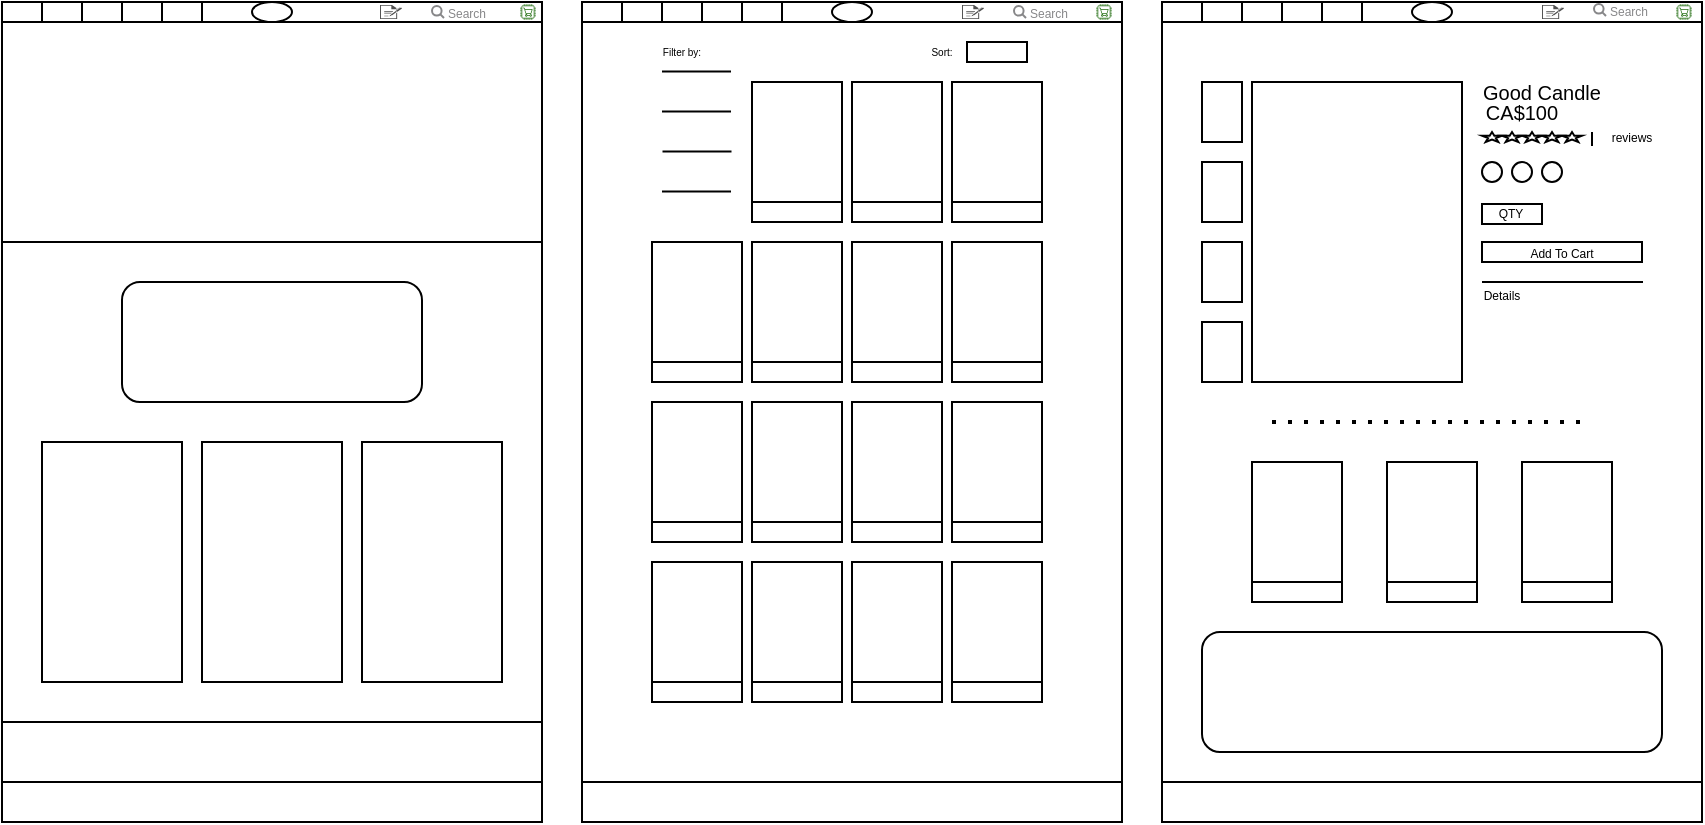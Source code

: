 <mxfile version="14.1.8" type="device"><diagram id="QUbkXgbtfUxg1pbjJupT" name="Page-1"><mxGraphModel dx="1053" dy="493" grid="1" gridSize="10" guides="1" tooltips="1" connect="1" arrows="1" fold="1" page="1" pageScale="1" pageWidth="850" pageHeight="1100" math="0" shadow="0"><root><mxCell id="0"/><mxCell id="1" parent="0"/><mxCell id="FkAsDGkR7-5PiizPqTvO-2" value="" style="rounded=0;whiteSpace=wrap;html=1;" parent="1" vertex="1"><mxGeometry x="300" y="60" width="270" height="410" as="geometry"/></mxCell><mxCell id="FkAsDGkR7-5PiizPqTvO-3" value="" style="rounded=0;whiteSpace=wrap;html=1;" parent="1" vertex="1"><mxGeometry x="300" y="60" width="270" height="10" as="geometry"/></mxCell><mxCell id="FkAsDGkR7-5PiizPqTvO-5" value="" style="rounded=0;whiteSpace=wrap;html=1;" parent="1" vertex="1"><mxGeometry x="300" y="60" width="20" height="10" as="geometry"/></mxCell><mxCell id="FkAsDGkR7-5PiizPqTvO-9" value="" style="rounded=0;whiteSpace=wrap;html=1;" parent="1" vertex="1"><mxGeometry x="320" y="60" width="20" height="10" as="geometry"/></mxCell><mxCell id="FkAsDGkR7-5PiizPqTvO-10" value="" style="rounded=0;whiteSpace=wrap;html=1;" parent="1" vertex="1"><mxGeometry x="360" y="60" width="20" height="10" as="geometry"/></mxCell><mxCell id="FkAsDGkR7-5PiizPqTvO-11" value="" style="rounded=0;whiteSpace=wrap;html=1;" parent="1" vertex="1"><mxGeometry x="380" y="60" width="20" height="10" as="geometry"/></mxCell><mxCell id="FkAsDGkR7-5PiizPqTvO-14" value="" style="ellipse;whiteSpace=wrap;html=1;" parent="1" vertex="1"><mxGeometry x="425" y="60" width="20" height="10" as="geometry"/></mxCell><mxCell id="FkAsDGkR7-5PiizPqTvO-22" value="" style="rounded=0;whiteSpace=wrap;html=1;" parent="1" vertex="1"><mxGeometry x="385" y="100" width="45" height="70" as="geometry"/></mxCell><mxCell id="FkAsDGkR7-5PiizPqTvO-24" value="" style="rounded=0;whiteSpace=wrap;html=1;" parent="1" vertex="1"><mxGeometry x="300" y="450" width="270" height="20" as="geometry"/></mxCell><mxCell id="FkAsDGkR7-5PiizPqTvO-30" value="" style="rounded=0;whiteSpace=wrap;html=1;" parent="1" vertex="1"><mxGeometry x="10" y="60" width="270" height="410" as="geometry"/></mxCell><mxCell id="FkAsDGkR7-5PiizPqTvO-31" value="" style="rounded=0;whiteSpace=wrap;html=1;" parent="1" vertex="1"><mxGeometry x="10" y="60" width="270" height="10" as="geometry"/></mxCell><mxCell id="FkAsDGkR7-5PiizPqTvO-32" value="" style="rounded=0;whiteSpace=wrap;html=1;" parent="1" vertex="1"><mxGeometry x="10" y="60" width="20" height="10" as="geometry"/></mxCell><mxCell id="FkAsDGkR7-5PiizPqTvO-33" value="" style="rounded=0;whiteSpace=wrap;html=1;" parent="1" vertex="1"><mxGeometry x="30" y="60" width="20" height="10" as="geometry"/></mxCell><mxCell id="FkAsDGkR7-5PiizPqTvO-34" value="" style="rounded=0;whiteSpace=wrap;html=1;" parent="1" vertex="1"><mxGeometry x="70" y="60" width="20" height="10" as="geometry"/></mxCell><mxCell id="FkAsDGkR7-5PiizPqTvO-35" value="" style="rounded=0;whiteSpace=wrap;html=1;" parent="1" vertex="1"><mxGeometry x="90" y="60" width="20" height="10" as="geometry"/></mxCell><mxCell id="FkAsDGkR7-5PiizPqTvO-36" value="" style="ellipse;whiteSpace=wrap;html=1;" parent="1" vertex="1"><mxGeometry x="135" y="60" width="20" height="10" as="geometry"/></mxCell><mxCell id="FkAsDGkR7-5PiizPqTvO-38" value="" style="rounded=0;whiteSpace=wrap;html=1;" parent="1" vertex="1"><mxGeometry x="10" y="70" width="270" height="110" as="geometry"/></mxCell><mxCell id="FkAsDGkR7-5PiizPqTvO-39" value="" style="rounded=1;whiteSpace=wrap;html=1;" parent="1" vertex="1"><mxGeometry x="70" y="200" width="150" height="60" as="geometry"/></mxCell><mxCell id="FkAsDGkR7-5PiizPqTvO-40" value="" style="rounded=0;whiteSpace=wrap;html=1;" parent="1" vertex="1"><mxGeometry x="30" y="280" width="70" height="120" as="geometry"/></mxCell><mxCell id="FkAsDGkR7-5PiizPqTvO-41" value="" style="rounded=0;whiteSpace=wrap;html=1;" parent="1" vertex="1"><mxGeometry x="110" y="280" width="70" height="120" as="geometry"/></mxCell><mxCell id="FkAsDGkR7-5PiizPqTvO-42" value="" style="rounded=0;whiteSpace=wrap;html=1;" parent="1" vertex="1"><mxGeometry x="190" y="280" width="70" height="120" as="geometry"/></mxCell><mxCell id="FkAsDGkR7-5PiizPqTvO-43" value="" style="rounded=0;whiteSpace=wrap;html=1;" parent="1" vertex="1"><mxGeometry x="10" y="450" width="270" height="20" as="geometry"/></mxCell><mxCell id="FkAsDGkR7-5PiizPqTvO-44" value="" style="rounded=0;whiteSpace=wrap;html=1;" parent="1" vertex="1"><mxGeometry x="590" y="60" width="270" height="410" as="geometry"/></mxCell><mxCell id="FkAsDGkR7-5PiizPqTvO-45" value="" style="rounded=0;whiteSpace=wrap;html=1;" parent="1" vertex="1"><mxGeometry x="590" y="60" width="270" height="10" as="geometry"/></mxCell><mxCell id="FkAsDGkR7-5PiizPqTvO-46" value="" style="rounded=0;whiteSpace=wrap;html=1;" parent="1" vertex="1"><mxGeometry x="590" y="60" width="20" height="10" as="geometry"/></mxCell><mxCell id="FkAsDGkR7-5PiizPqTvO-47" value="" style="rounded=0;whiteSpace=wrap;html=1;" parent="1" vertex="1"><mxGeometry x="610" y="60" width="20" height="10" as="geometry"/></mxCell><mxCell id="FkAsDGkR7-5PiizPqTvO-48" value="" style="rounded=0;whiteSpace=wrap;html=1;" parent="1" vertex="1"><mxGeometry x="650" y="60" width="20" height="10" as="geometry"/></mxCell><mxCell id="FkAsDGkR7-5PiizPqTvO-49" value="" style="rounded=0;whiteSpace=wrap;html=1;" parent="1" vertex="1"><mxGeometry x="670" y="60" width="20" height="10" as="geometry"/></mxCell><mxCell id="FkAsDGkR7-5PiizPqTvO-50" value="" style="ellipse;whiteSpace=wrap;html=1;" parent="1" vertex="1"><mxGeometry x="715" y="60" width="20" height="10" as="geometry"/></mxCell><mxCell id="FkAsDGkR7-5PiizPqTvO-54" value="" style="rounded=0;whiteSpace=wrap;html=1;" parent="1" vertex="1"><mxGeometry x="635" y="100" width="105" height="150" as="geometry"/></mxCell><mxCell id="FkAsDGkR7-5PiizPqTvO-55" value="" style="rounded=0;whiteSpace=wrap;html=1;" parent="1" vertex="1"><mxGeometry x="610" y="100" width="20" height="30" as="geometry"/></mxCell><mxCell id="FkAsDGkR7-5PiizPqTvO-57" value="" style="rounded=0;whiteSpace=wrap;html=1;" parent="1" vertex="1"><mxGeometry x="590" y="450" width="270" height="20" as="geometry"/></mxCell><mxCell id="FkAsDGkR7-5PiizPqTvO-64" value="" style="endArrow=none;html=1;" parent="1" edge="1"><mxGeometry width="50" height="50" relative="1" as="geometry"><mxPoint x="340" y="154.76" as="sourcePoint"/><mxPoint x="374.5" y="154.76" as="targetPoint"/></mxGeometry></mxCell><mxCell id="FkAsDGkR7-5PiizPqTvO-66" value="" style="endArrow=none;html=1;" parent="1" edge="1"><mxGeometry width="50" height="50" relative="1" as="geometry"><mxPoint x="340" y="114.76" as="sourcePoint"/><mxPoint x="374.5" y="114.76" as="targetPoint"/></mxGeometry></mxCell><mxCell id="FkAsDGkR7-5PiizPqTvO-67" value="" style="endArrow=none;html=1;" parent="1" edge="1"><mxGeometry width="50" height="50" relative="1" as="geometry"><mxPoint x="340.25" y="134.76" as="sourcePoint"/><mxPoint x="374.75" y="134.76" as="targetPoint"/></mxGeometry></mxCell><mxCell id="FkAsDGkR7-5PiizPqTvO-68" value="" style="endArrow=none;html=1;" parent="1" edge="1"><mxGeometry width="50" height="50" relative="1" as="geometry"><mxPoint x="340" y="94.76" as="sourcePoint"/><mxPoint x="374.5" y="94.76" as="targetPoint"/></mxGeometry></mxCell><mxCell id="FkAsDGkR7-5PiizPqTvO-71" value="" style="rounded=0;whiteSpace=wrap;html=1;" parent="1" vertex="1"><mxGeometry x="435" y="100" width="45" height="70" as="geometry"/></mxCell><mxCell id="FkAsDGkR7-5PiizPqTvO-72" value="" style="rounded=0;whiteSpace=wrap;html=1;" parent="1" vertex="1"><mxGeometry x="485" y="100" width="45" height="70" as="geometry"/></mxCell><mxCell id="FkAsDGkR7-5PiizPqTvO-73" value="" style="rounded=0;whiteSpace=wrap;html=1;" parent="1" vertex="1"><mxGeometry x="385" y="160" width="45" height="10" as="geometry"/></mxCell><mxCell id="FkAsDGkR7-5PiizPqTvO-74" value="" style="rounded=0;whiteSpace=wrap;html=1;" parent="1" vertex="1"><mxGeometry x="485" y="160" width="45" height="10" as="geometry"/></mxCell><mxCell id="FkAsDGkR7-5PiizPqTvO-75" value="" style="rounded=0;whiteSpace=wrap;html=1;" parent="1" vertex="1"><mxGeometry x="435" y="160" width="45" height="10" as="geometry"/></mxCell><mxCell id="FkAsDGkR7-5PiizPqTvO-76" value="" style="rounded=0;whiteSpace=wrap;html=1;" parent="1" vertex="1"><mxGeometry x="385" y="180" width="45" height="70" as="geometry"/></mxCell><mxCell id="FkAsDGkR7-5PiizPqTvO-77" value="" style="rounded=0;whiteSpace=wrap;html=1;" parent="1" vertex="1"><mxGeometry x="385" y="240" width="45" height="10" as="geometry"/></mxCell><mxCell id="FkAsDGkR7-5PiizPqTvO-78" value="" style="rounded=0;whiteSpace=wrap;html=1;" parent="1" vertex="1"><mxGeometry x="435" y="180" width="45" height="70" as="geometry"/></mxCell><mxCell id="FkAsDGkR7-5PiizPqTvO-79" value="" style="rounded=0;whiteSpace=wrap;html=1;" parent="1" vertex="1"><mxGeometry x="435" y="240" width="45" height="10" as="geometry"/></mxCell><mxCell id="FkAsDGkR7-5PiizPqTvO-80" value="" style="rounded=0;whiteSpace=wrap;html=1;" parent="1" vertex="1"><mxGeometry x="485" y="180" width="45" height="70" as="geometry"/></mxCell><mxCell id="FkAsDGkR7-5PiizPqTvO-81" value="" style="rounded=0;whiteSpace=wrap;html=1;" parent="1" vertex="1"><mxGeometry x="485" y="240" width="45" height="10" as="geometry"/></mxCell><mxCell id="FkAsDGkR7-5PiizPqTvO-82" value="&lt;font style=&quot;font-size: 5px&quot;&gt;Filter by:&lt;/font&gt;" style="text;html=1;strokeColor=none;fillColor=none;align=center;verticalAlign=middle;whiteSpace=wrap;rounded=0;" parent="1" vertex="1"><mxGeometry x="320" y="75" width="60" height="15" as="geometry"/></mxCell><mxCell id="FkAsDGkR7-5PiizPqTvO-84" value="" style="rounded=0;whiteSpace=wrap;html=1;" parent="1" vertex="1"><mxGeometry x="492.5" y="80" width="30" height="10" as="geometry"/></mxCell><mxCell id="FkAsDGkR7-5PiizPqTvO-86" value="&lt;span style=&quot;font-size: 5px&quot;&gt;Sort:&lt;/span&gt;" style="text;html=1;strokeColor=none;fillColor=none;align=center;verticalAlign=middle;whiteSpace=wrap;rounded=0;" parent="1" vertex="1"><mxGeometry x="450" y="75" width="60" height="15" as="geometry"/></mxCell><mxCell id="FkAsDGkR7-5PiizPqTvO-88" value="" style="rounded=0;whiteSpace=wrap;html=1;" parent="1" vertex="1"><mxGeometry x="385" y="260" width="45" height="70" as="geometry"/></mxCell><mxCell id="FkAsDGkR7-5PiizPqTvO-89" value="" style="rounded=0;whiteSpace=wrap;html=1;" parent="1" vertex="1"><mxGeometry x="385" y="320" width="45" height="10" as="geometry"/></mxCell><mxCell id="FkAsDGkR7-5PiizPqTvO-90" value="" style="rounded=0;whiteSpace=wrap;html=1;" parent="1" vertex="1"><mxGeometry x="435" y="260" width="45" height="70" as="geometry"/></mxCell><mxCell id="FkAsDGkR7-5PiizPqTvO-91" value="" style="rounded=0;whiteSpace=wrap;html=1;" parent="1" vertex="1"><mxGeometry x="435" y="320" width="45" height="10" as="geometry"/></mxCell><mxCell id="FkAsDGkR7-5PiizPqTvO-92" value="" style="rounded=0;whiteSpace=wrap;html=1;" parent="1" vertex="1"><mxGeometry x="485" y="260" width="45" height="70" as="geometry"/></mxCell><mxCell id="FkAsDGkR7-5PiizPqTvO-93" value="" style="rounded=0;whiteSpace=wrap;html=1;" parent="1" vertex="1"><mxGeometry x="485" y="320" width="45" height="10" as="geometry"/></mxCell><mxCell id="FkAsDGkR7-5PiizPqTvO-94" value="" style="rounded=0;whiteSpace=wrap;html=1;" parent="1" vertex="1"><mxGeometry x="385" y="340" width="45" height="70" as="geometry"/></mxCell><mxCell id="FkAsDGkR7-5PiizPqTvO-95" value="" style="rounded=0;whiteSpace=wrap;html=1;" parent="1" vertex="1"><mxGeometry x="385" y="400" width="45" height="10" as="geometry"/></mxCell><mxCell id="FkAsDGkR7-5PiizPqTvO-96" value="" style="rounded=0;whiteSpace=wrap;html=1;" parent="1" vertex="1"><mxGeometry x="435" y="340" width="45" height="70" as="geometry"/></mxCell><mxCell id="FkAsDGkR7-5PiizPqTvO-97" value="" style="rounded=0;whiteSpace=wrap;html=1;" parent="1" vertex="1"><mxGeometry x="435" y="400" width="45" height="10" as="geometry"/></mxCell><mxCell id="FkAsDGkR7-5PiizPqTvO-98" value="" style="rounded=0;whiteSpace=wrap;html=1;" parent="1" vertex="1"><mxGeometry x="485" y="340" width="45" height="70" as="geometry"/></mxCell><mxCell id="FkAsDGkR7-5PiizPqTvO-99" value="" style="rounded=0;whiteSpace=wrap;html=1;" parent="1" vertex="1"><mxGeometry x="485" y="400" width="45" height="10" as="geometry"/></mxCell><mxCell id="FkAsDGkR7-5PiizPqTvO-100" value="" style="rounded=0;whiteSpace=wrap;html=1;" parent="1" vertex="1"><mxGeometry x="610" y="140" width="20" height="30" as="geometry"/></mxCell><mxCell id="FkAsDGkR7-5PiizPqTvO-101" value="" style="rounded=0;whiteSpace=wrap;html=1;" parent="1" vertex="1"><mxGeometry x="610" y="180" width="20" height="30" as="geometry"/></mxCell><mxCell id="FkAsDGkR7-5PiizPqTvO-102" value="" style="rounded=0;whiteSpace=wrap;html=1;" parent="1" vertex="1"><mxGeometry x="610" y="220" width="20" height="30" as="geometry"/></mxCell><mxCell id="FkAsDGkR7-5PiizPqTvO-103" value="&lt;font style=&quot;font-size: 10px&quot;&gt;Good Candle&lt;/font&gt;" style="text;html=1;strokeColor=none;fillColor=none;align=center;verticalAlign=middle;whiteSpace=wrap;rounded=0;" parent="1" vertex="1"><mxGeometry x="740" y="100" width="80" height="10" as="geometry"/></mxCell><mxCell id="FkAsDGkR7-5PiizPqTvO-105" value="&lt;font style=&quot;font-size: 10px&quot;&gt;CA$100&lt;/font&gt;" style="text;html=1;strokeColor=none;fillColor=none;align=center;verticalAlign=middle;whiteSpace=wrap;rounded=0;" parent="1" vertex="1"><mxGeometry x="750" y="110" width="40" height="10" as="geometry"/></mxCell><mxCell id="FkAsDGkR7-5PiizPqTvO-107" value="" style="rounded=0;whiteSpace=wrap;html=1;" parent="1" vertex="1"><mxGeometry x="635" y="290" width="45" height="70" as="geometry"/></mxCell><mxCell id="FkAsDGkR7-5PiizPqTvO-108" value="" style="rounded=0;whiteSpace=wrap;html=1;" parent="1" vertex="1"><mxGeometry x="635" y="350" width="45" height="10" as="geometry"/></mxCell><mxCell id="FkAsDGkR7-5PiizPqTvO-110" value="" style="endArrow=none;dashed=1;html=1;dashPattern=1 3;strokeWidth=2;" parent="1" edge="1"><mxGeometry width="50" height="50" relative="1" as="geometry"><mxPoint x="645" y="270" as="sourcePoint"/><mxPoint x="805" y="270" as="targetPoint"/></mxGeometry></mxCell><mxCell id="FkAsDGkR7-5PiizPqTvO-112" value="" style="rounded=0;whiteSpace=wrap;html=1;" parent="1" vertex="1"><mxGeometry x="702.5" y="290" width="45" height="70" as="geometry"/></mxCell><mxCell id="FkAsDGkR7-5PiizPqTvO-113" value="" style="rounded=0;whiteSpace=wrap;html=1;" parent="1" vertex="1"><mxGeometry x="702.5" y="350" width="45" height="10" as="geometry"/></mxCell><mxCell id="FkAsDGkR7-5PiizPqTvO-114" value="" style="rounded=0;whiteSpace=wrap;html=1;" parent="1" vertex="1"><mxGeometry x="770" y="290" width="45" height="70" as="geometry"/></mxCell><mxCell id="FkAsDGkR7-5PiizPqTvO-115" value="" style="rounded=0;whiteSpace=wrap;html=1;" parent="1" vertex="1"><mxGeometry x="770" y="350" width="45" height="10" as="geometry"/></mxCell><mxCell id="FkAsDGkR7-5PiizPqTvO-118" value="" style="rounded=1;whiteSpace=wrap;html=1;" parent="1" vertex="1"><mxGeometry x="610" y="375" width="230" height="60" as="geometry"/></mxCell><mxCell id="FkAsDGkR7-5PiizPqTvO-119" value="" style="rounded=0;whiteSpace=wrap;html=1;" parent="1" vertex="1"><mxGeometry x="10" y="420" width="270" height="30" as="geometry"/></mxCell><mxCell id="FkAsDGkR7-5PiizPqTvO-120" value="" style="verticalLabelPosition=bottom;verticalAlign=top;html=1;shape=mxgraph.basic.star" parent="1" vertex="1"><mxGeometry x="750" y="125" width="10" height="5" as="geometry"/></mxCell><mxCell id="FkAsDGkR7-5PiizPqTvO-121" value="" style="verticalLabelPosition=bottom;verticalAlign=top;html=1;shape=mxgraph.basic.star" parent="1" vertex="1"><mxGeometry x="760" y="125" width="10" height="5" as="geometry"/></mxCell><mxCell id="FkAsDGkR7-5PiizPqTvO-122" value="" style="verticalLabelPosition=bottom;verticalAlign=top;html=1;shape=mxgraph.basic.star" parent="1" vertex="1"><mxGeometry x="770" y="125" width="10" height="5" as="geometry"/></mxCell><mxCell id="FkAsDGkR7-5PiizPqTvO-124" value="" style="verticalLabelPosition=bottom;verticalAlign=top;html=1;shape=mxgraph.basic.star" parent="1" vertex="1"><mxGeometry x="790" y="125" width="10" height="5" as="geometry"/></mxCell><mxCell id="FkAsDGkR7-5PiizPqTvO-125" value="" style="verticalLabelPosition=bottom;verticalAlign=top;html=1;shape=mxgraph.basic.star" parent="1" vertex="1"><mxGeometry x="780" y="125" width="10" height="5" as="geometry"/></mxCell><mxCell id="FkAsDGkR7-5PiizPqTvO-128" value="" style="endArrow=none;html=1;" parent="1" edge="1"><mxGeometry width="50" height="50" relative="1" as="geometry"><mxPoint x="805" y="132" as="sourcePoint"/><mxPoint x="805" y="125" as="targetPoint"/></mxGeometry></mxCell><mxCell id="FkAsDGkR7-5PiizPqTvO-129" value="&lt;font style=&quot;font-size: 6px&quot;&gt;reviews&lt;/font&gt;" style="text;html=1;strokeColor=none;fillColor=none;align=center;verticalAlign=middle;whiteSpace=wrap;rounded=0;" parent="1" vertex="1"><mxGeometry x="815" y="122.5" width="20" height="7.5" as="geometry"/></mxCell><mxCell id="FkAsDGkR7-5PiizPqTvO-130" value="" style="rounded=0;whiteSpace=wrap;html=1;" parent="1" vertex="1"><mxGeometry x="750" y="161" width="30" height="10" as="geometry"/></mxCell><mxCell id="FkAsDGkR7-5PiizPqTvO-131" value="&lt;span style=&quot;font-size: 6px&quot;&gt;QTY&lt;/span&gt;" style="text;html=1;strokeColor=none;fillColor=none;align=center;verticalAlign=middle;whiteSpace=wrap;rounded=0;" parent="1" vertex="1"><mxGeometry x="752" y="160" width="25" height="7.5" as="geometry"/></mxCell><mxCell id="FkAsDGkR7-5PiizPqTvO-134" value="" style="rounded=0;whiteSpace=wrap;html=1;" parent="1" vertex="1"><mxGeometry x="750" y="180" width="80" height="10" as="geometry"/></mxCell><mxCell id="FkAsDGkR7-5PiizPqTvO-135" value="&lt;span style=&quot;font-size: 6px&quot;&gt;Add To Cart&lt;/span&gt;" style="text;html=1;strokeColor=none;fillColor=none;align=center;verticalAlign=middle;whiteSpace=wrap;rounded=0;" parent="1" vertex="1"><mxGeometry x="766.25" y="184" width="47.5" as="geometry"/></mxCell><mxCell id="FkAsDGkR7-5PiizPqTvO-136" value="" style="ellipse;whiteSpace=wrap;html=1;aspect=fixed;" parent="1" vertex="1"><mxGeometry x="750" y="140" width="10" height="10" as="geometry"/></mxCell><mxCell id="FkAsDGkR7-5PiizPqTvO-137" value="" style="ellipse;whiteSpace=wrap;html=1;aspect=fixed;" parent="1" vertex="1"><mxGeometry x="765" y="140" width="10" height="10" as="geometry"/></mxCell><mxCell id="FkAsDGkR7-5PiizPqTvO-138" value="" style="ellipse;whiteSpace=wrap;html=1;aspect=fixed;" parent="1" vertex="1"><mxGeometry x="780" y="140" width="10" height="10" as="geometry"/></mxCell><mxCell id="FkAsDGkR7-5PiizPqTvO-139" value="" style="endArrow=none;html=1;" parent="1" edge="1"><mxGeometry width="50" height="50" relative="1" as="geometry"><mxPoint x="750" y="200" as="sourcePoint"/><mxPoint x="830.5" y="200" as="targetPoint"/></mxGeometry></mxCell><mxCell id="FkAsDGkR7-5PiizPqTvO-140" value="&lt;span style=&quot;font-size: 6px&quot;&gt;Details&lt;/span&gt;" style="text;html=1;strokeColor=none;fillColor=none;align=center;verticalAlign=middle;whiteSpace=wrap;rounded=0;" parent="1" vertex="1"><mxGeometry x="740" y="205" width="40" as="geometry"/></mxCell><mxCell id="FkAsDGkR7-5PiizPqTvO-142" value="" style="rounded=0;whiteSpace=wrap;html=1;" parent="1" vertex="1"><mxGeometry x="335" y="180" width="45" height="70" as="geometry"/></mxCell><mxCell id="FkAsDGkR7-5PiizPqTvO-143" value="" style="rounded=0;whiteSpace=wrap;html=1;" parent="1" vertex="1"><mxGeometry x="335" y="240" width="45" height="10" as="geometry"/></mxCell><mxCell id="FkAsDGkR7-5PiizPqTvO-144" value="" style="rounded=0;whiteSpace=wrap;html=1;" parent="1" vertex="1"><mxGeometry x="335" y="260" width="45" height="70" as="geometry"/></mxCell><mxCell id="FkAsDGkR7-5PiizPqTvO-145" value="" style="rounded=0;whiteSpace=wrap;html=1;" parent="1" vertex="1"><mxGeometry x="335" y="320" width="45" height="10" as="geometry"/></mxCell><mxCell id="FkAsDGkR7-5PiizPqTvO-146" value="" style="rounded=0;whiteSpace=wrap;html=1;" parent="1" vertex="1"><mxGeometry x="335" y="340" width="45" height="70" as="geometry"/></mxCell><mxCell id="FkAsDGkR7-5PiizPqTvO-147" value="" style="rounded=0;whiteSpace=wrap;html=1;" parent="1" vertex="1"><mxGeometry x="335" y="400" width="45" height="10" as="geometry"/></mxCell><mxCell id="So0Xz7UJU9OVXbDoSPBS-3" value="" style="outlineConnect=0;fontColor=#232F3E;gradientColor=none;fillColor=#277116;strokeColor=none;dashed=0;verticalLabelPosition=bottom;verticalAlign=top;align=center;html=1;fontSize=12;fontStyle=0;aspect=fixed;pointerEvents=1;shape=mxgraph.aws4.cart;" vertex="1" parent="1"><mxGeometry x="269" y="61" width="8" height="8" as="geometry"/></mxCell><mxCell id="So0Xz7UJU9OVXbDoSPBS-4" value="" style="pointerEvents=1;shadow=0;dashed=0;html=1;strokeColor=none;fillColor=#505050;labelPosition=center;verticalLabelPosition=bottom;verticalAlign=top;outlineConnect=0;align=center;shape=mxgraph.office.concepts.sign_up;" vertex="1" parent="1"><mxGeometry x="199" y="61.5" width="11" height="7" as="geometry"/></mxCell><mxCell id="So0Xz7UJU9OVXbDoSPBS-15" value="" style="shape=rect;fillColor=#F6F6F6;strokeColor=none;" vertex="1" parent="1"><mxGeometry x="210" y="65" width="64" as="geometry"/></mxCell><mxCell id="So0Xz7UJU9OVXbDoSPBS-16" value="" style="html=1;strokeWidth=1;shadow=0;dashed=0;shape=mxgraph.ios7ui.marginRect;rx=3;ry=3;rectMargin=5;fillColor=#E4E4E4;strokeColor=none;" vertex="1" parent="So0Xz7UJU9OVXbDoSPBS-15"><mxGeometry width="64" as="geometry"/></mxCell><mxCell id="So0Xz7UJU9OVXbDoSPBS-17" value="Search" style="shape=mxgraph.ios7.icons.looking_glass;strokeColor=#878789;fillColor=none;fontColor=#878789;labelPosition=right;verticalLabelPosition=middle;align=left;verticalAlign=middle;fontSize=6;fontStyle=0;spacingTop=2;" vertex="1" parent="So0Xz7UJU9OVXbDoSPBS-15"><mxGeometry x="0.5" y="0.5" width="6" height="6" relative="1" as="geometry"><mxPoint x="-17" y="-3" as="offset"/></mxGeometry></mxCell><mxCell id="So0Xz7UJU9OVXbDoSPBS-22" value="" style="outlineConnect=0;fontColor=#232F3E;gradientColor=none;fillColor=#277116;strokeColor=none;dashed=0;verticalLabelPosition=bottom;verticalAlign=top;align=center;html=1;fontSize=12;fontStyle=0;aspect=fixed;pointerEvents=1;shape=mxgraph.aws4.cart;" vertex="1" parent="1"><mxGeometry x="557" y="61" width="8" height="8" as="geometry"/></mxCell><mxCell id="So0Xz7UJU9OVXbDoSPBS-23" value="" style="pointerEvents=1;shadow=0;dashed=0;html=1;strokeColor=none;fillColor=#505050;labelPosition=center;verticalLabelPosition=bottom;verticalAlign=top;outlineConnect=0;align=center;shape=mxgraph.office.concepts.sign_up;" vertex="1" parent="1"><mxGeometry x="490" y="61.5" width="11" height="7" as="geometry"/></mxCell><mxCell id="So0Xz7UJU9OVXbDoSPBS-24" value="" style="shape=rect;fillColor=#F6F6F6;strokeColor=none;" vertex="1" parent="1"><mxGeometry x="501" y="65" width="64" as="geometry"/></mxCell><mxCell id="So0Xz7UJU9OVXbDoSPBS-25" value="" style="html=1;strokeWidth=1;shadow=0;dashed=0;shape=mxgraph.ios7ui.marginRect;rx=3;ry=3;rectMargin=5;fillColor=#E4E4E4;strokeColor=none;" vertex="1" parent="So0Xz7UJU9OVXbDoSPBS-24"><mxGeometry width="64" as="geometry"/></mxCell><mxCell id="So0Xz7UJU9OVXbDoSPBS-26" value="Search" style="shape=mxgraph.ios7.icons.looking_glass;strokeColor=#878789;fillColor=none;fontColor=#878789;labelPosition=right;verticalLabelPosition=middle;align=left;verticalAlign=middle;fontSize=6;fontStyle=0;spacingTop=2;" vertex="1" parent="So0Xz7UJU9OVXbDoSPBS-24"><mxGeometry x="0.5" y="0.5" width="6" height="6" relative="1" as="geometry"><mxPoint x="-17" y="-3" as="offset"/></mxGeometry></mxCell><mxCell id="So0Xz7UJU9OVXbDoSPBS-29" value="" style="outlineConnect=0;fontColor=#232F3E;gradientColor=none;fillColor=#277116;strokeColor=none;dashed=0;verticalLabelPosition=bottom;verticalAlign=top;align=center;html=1;fontSize=12;fontStyle=0;aspect=fixed;pointerEvents=1;shape=mxgraph.aws4.cart;" vertex="1" parent="1"><mxGeometry x="847" y="61" width="8" height="8" as="geometry"/></mxCell><mxCell id="So0Xz7UJU9OVXbDoSPBS-30" value="" style="pointerEvents=1;shadow=0;dashed=0;html=1;strokeColor=none;fillColor=#505050;labelPosition=center;verticalLabelPosition=bottom;verticalAlign=top;outlineConnect=0;align=center;shape=mxgraph.office.concepts.sign_up;" vertex="1" parent="1"><mxGeometry x="780" y="61.5" width="11" height="7" as="geometry"/></mxCell><mxCell id="So0Xz7UJU9OVXbDoSPBS-31" value="" style="shape=rect;fillColor=#F6F6F6;strokeColor=none;" vertex="1" parent="1"><mxGeometry x="791" y="64" width="64" as="geometry"/></mxCell><mxCell id="So0Xz7UJU9OVXbDoSPBS-32" value="" style="html=1;strokeWidth=1;shadow=0;dashed=0;shape=mxgraph.ios7ui.marginRect;rx=3;ry=3;rectMargin=5;fillColor=#E4E4E4;strokeColor=none;" vertex="1" parent="So0Xz7UJU9OVXbDoSPBS-31"><mxGeometry width="64" as="geometry"/></mxCell><mxCell id="So0Xz7UJU9OVXbDoSPBS-33" value="Search" style="shape=mxgraph.ios7.icons.looking_glass;strokeColor=#878789;fillColor=none;fontColor=#878789;labelPosition=right;verticalLabelPosition=middle;align=left;verticalAlign=middle;fontSize=6;fontStyle=0;spacingTop=2;" vertex="1" parent="So0Xz7UJU9OVXbDoSPBS-31"><mxGeometry x="0.5" y="0.5" width="6" height="6" relative="1" as="geometry"><mxPoint x="-17" y="-3" as="offset"/></mxGeometry></mxCell></root></mxGraphModel></diagram></mxfile>